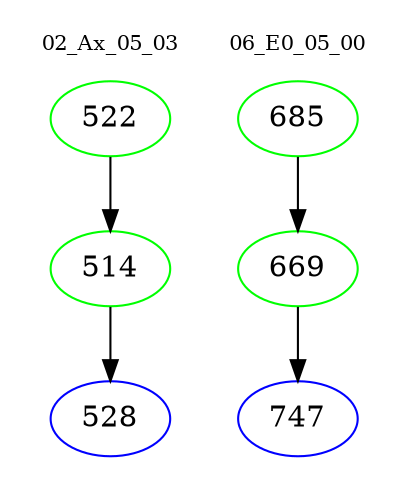 digraph{
subgraph cluster_0 {
color = white
label = "02_Ax_05_03";
fontsize=10;
T0_522 [label="522", color="green"]
T0_522 -> T0_514 [color="black"]
T0_514 [label="514", color="green"]
T0_514 -> T0_528 [color="black"]
T0_528 [label="528", color="blue"]
}
subgraph cluster_1 {
color = white
label = "06_E0_05_00";
fontsize=10;
T1_685 [label="685", color="green"]
T1_685 -> T1_669 [color="black"]
T1_669 [label="669", color="green"]
T1_669 -> T1_747 [color="black"]
T1_747 [label="747", color="blue"]
}
}

